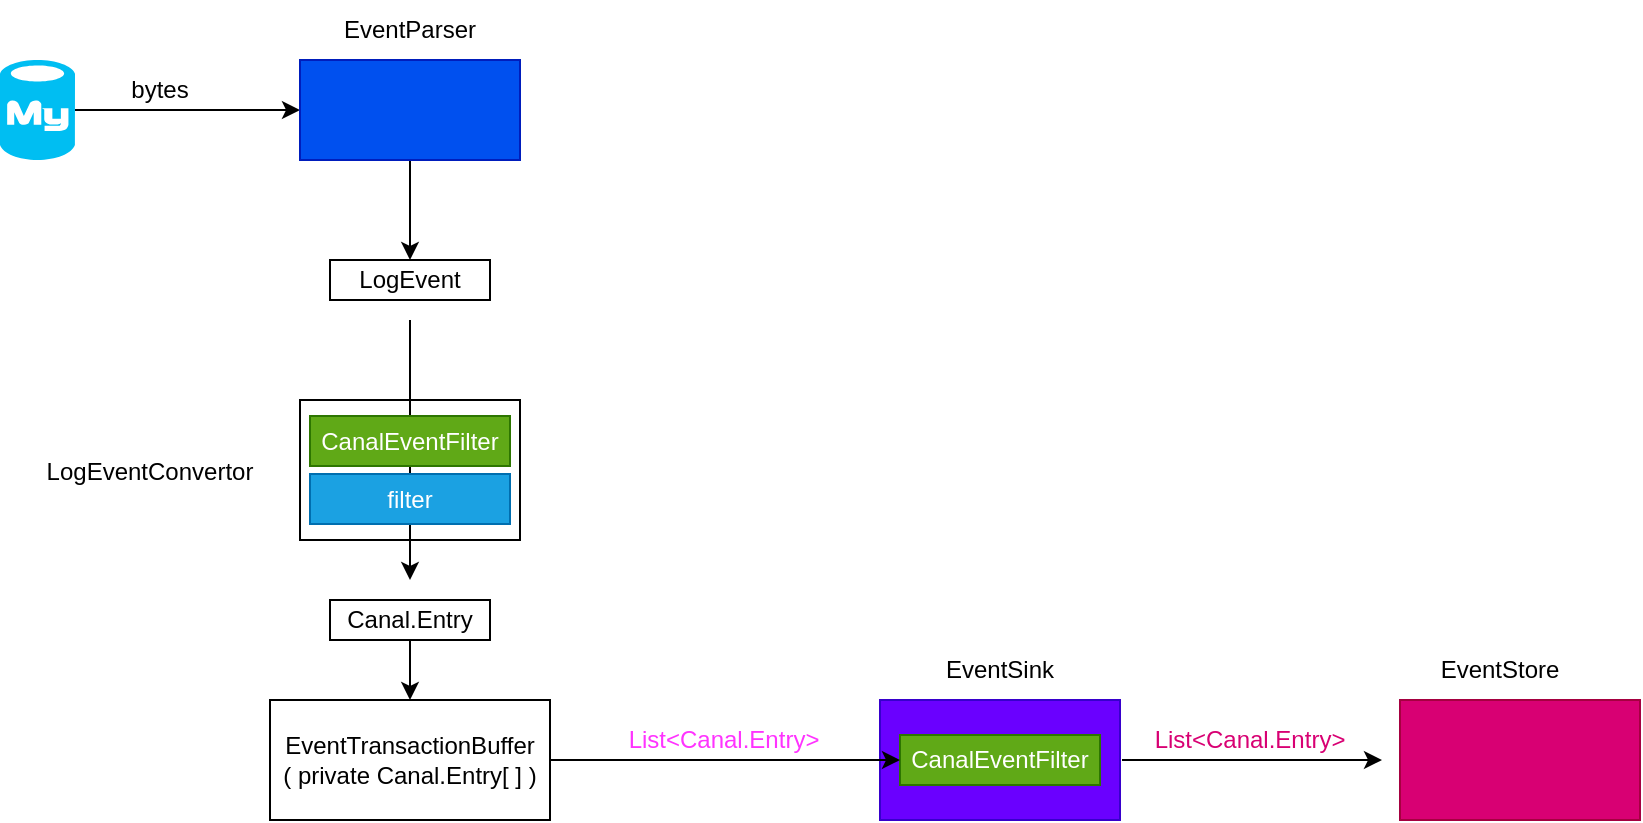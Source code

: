 <mxfile version="21.2.4" type="github">
  <diagram name="第 1 页" id="NyTdN3R4pWH1FEbbZ2PK">
    <mxGraphModel dx="1246" dy="518" grid="1" gridSize="10" guides="1" tooltips="1" connect="1" arrows="1" fold="1" page="1" pageScale="1" pageWidth="827" pageHeight="1169" math="0" shadow="0">
      <root>
        <mxCell id="0" />
        <mxCell id="1" parent="0" />
        <mxCell id="8ypZ_t7LDL61UNbeQllf-22" value="" style="rounded=0;whiteSpace=wrap;html=1;" vertex="1" parent="1">
          <mxGeometry x="220" y="300" width="110" height="70" as="geometry" />
        </mxCell>
        <mxCell id="8ypZ_t7LDL61UNbeQllf-30" style="edgeStyle=orthogonalEdgeStyle;rounded=0;orthogonalLoop=1;jettySize=auto;html=1;exitX=1;exitY=0.5;exitDx=0;exitDy=0;exitPerimeter=0;" edge="1" parent="1" source="8ypZ_t7LDL61UNbeQllf-3" target="8ypZ_t7LDL61UNbeQllf-5">
          <mxGeometry relative="1" as="geometry" />
        </mxCell>
        <mxCell id="8ypZ_t7LDL61UNbeQllf-3" value="" style="verticalLabelPosition=bottom;html=1;verticalAlign=top;align=center;strokeColor=none;fillColor=#00BEF2;shape=mxgraph.azure.mysql_database;" vertex="1" parent="1">
          <mxGeometry x="70" y="130" width="37.5" height="50" as="geometry" />
        </mxCell>
        <mxCell id="8ypZ_t7LDL61UNbeQllf-24" style="edgeStyle=orthogonalEdgeStyle;rounded=0;orthogonalLoop=1;jettySize=auto;html=1;entryX=0.5;entryY=0;entryDx=0;entryDy=0;" edge="1" parent="1" source="8ypZ_t7LDL61UNbeQllf-5" target="8ypZ_t7LDL61UNbeQllf-16">
          <mxGeometry relative="1" as="geometry">
            <mxPoint x="275" y="200" as="targetPoint" />
          </mxGeometry>
        </mxCell>
        <mxCell id="8ypZ_t7LDL61UNbeQllf-5" value="" style="rounded=0;whiteSpace=wrap;html=1;fillColor=#0050ef;fontColor=#ffffff;strokeColor=#001DBC;" vertex="1" parent="1">
          <mxGeometry x="220" y="130" width="110" height="50" as="geometry" />
        </mxCell>
        <mxCell id="8ypZ_t7LDL61UNbeQllf-7" value="bytes" style="text;html=1;strokeColor=none;fillColor=none;align=center;verticalAlign=middle;whiteSpace=wrap;rounded=0;" vertex="1" parent="1">
          <mxGeometry x="120" y="130" width="60" height="30" as="geometry" />
        </mxCell>
        <mxCell id="8ypZ_t7LDL61UNbeQllf-8" value="EventParser" style="text;html=1;strokeColor=none;fillColor=none;align=center;verticalAlign=middle;whiteSpace=wrap;rounded=0;" vertex="1" parent="1">
          <mxGeometry x="245" y="100" width="60" height="30" as="geometry" />
        </mxCell>
        <mxCell id="8ypZ_t7LDL61UNbeQllf-13" value="EventTransactionBuffer&lt;br&gt;( private Canal.Entry[ ] )" style="rounded=0;whiteSpace=wrap;html=1;" vertex="1" parent="1">
          <mxGeometry x="205" y="450" width="140" height="60" as="geometry" />
        </mxCell>
        <mxCell id="8ypZ_t7LDL61UNbeQllf-16" value="LogEvent" style="rounded=0;whiteSpace=wrap;html=1;" vertex="1" parent="1">
          <mxGeometry x="235" y="230" width="80" height="20" as="geometry" />
        </mxCell>
        <mxCell id="8ypZ_t7LDL61UNbeQllf-31" style="edgeStyle=orthogonalEdgeStyle;rounded=0;orthogonalLoop=1;jettySize=auto;html=1;entryX=0.5;entryY=0;entryDx=0;entryDy=0;" edge="1" parent="1" source="8ypZ_t7LDL61UNbeQllf-20" target="8ypZ_t7LDL61UNbeQllf-13">
          <mxGeometry relative="1" as="geometry" />
        </mxCell>
        <mxCell id="8ypZ_t7LDL61UNbeQllf-20" value="Canal.Entry" style="rounded=0;whiteSpace=wrap;html=1;" vertex="1" parent="1">
          <mxGeometry x="235" y="400" width="80" height="20" as="geometry" />
        </mxCell>
        <mxCell id="8ypZ_t7LDL61UNbeQllf-29" value="LogEventConvertor" style="text;html=1;strokeColor=none;fillColor=none;align=center;verticalAlign=middle;whiteSpace=wrap;rounded=0;" vertex="1" parent="1">
          <mxGeometry x="90" y="323" width="110" height="26" as="geometry" />
        </mxCell>
        <mxCell id="8ypZ_t7LDL61UNbeQllf-32" value="" style="rounded=0;whiteSpace=wrap;html=1;fillColor=#6a00ff;fontColor=#ffffff;strokeColor=#3700CC;" vertex="1" parent="1">
          <mxGeometry x="510" y="450" width="120" height="60" as="geometry" />
        </mxCell>
        <mxCell id="8ypZ_t7LDL61UNbeQllf-34" value="List&amp;lt;Canal.Entry&amp;gt;" style="text;html=1;strokeColor=none;fillColor=none;align=center;verticalAlign=middle;whiteSpace=wrap;rounded=0;fontColor=#FF33FF;" vertex="1" parent="1">
          <mxGeometry x="384" y="460" width="96" height="20" as="geometry" />
        </mxCell>
        <mxCell id="8ypZ_t7LDL61UNbeQllf-35" value="EventSink" style="text;html=1;strokeColor=none;fillColor=none;align=center;verticalAlign=middle;whiteSpace=wrap;rounded=0;" vertex="1" parent="1">
          <mxGeometry x="540" y="420" width="60" height="30" as="geometry" />
        </mxCell>
        <mxCell id="8ypZ_t7LDL61UNbeQllf-37" style="edgeStyle=orthogonalEdgeStyle;rounded=0;orthogonalLoop=1;jettySize=auto;html=1;" edge="1" parent="1">
          <mxGeometry relative="1" as="geometry">
            <mxPoint x="761" y="480" as="targetPoint" />
            <mxPoint x="631" y="480" as="sourcePoint" />
          </mxGeometry>
        </mxCell>
        <mxCell id="8ypZ_t7LDL61UNbeQllf-36" value="CanalEventFilter" style="rounded=0;whiteSpace=wrap;html=1;fillColor=#60a917;fontColor=#ffffff;strokeColor=#2D7600;" vertex="1" parent="1">
          <mxGeometry x="520" y="467.5" width="100" height="25" as="geometry" />
        </mxCell>
        <mxCell id="8ypZ_t7LDL61UNbeQllf-33" style="edgeStyle=orthogonalEdgeStyle;rounded=0;orthogonalLoop=1;jettySize=auto;html=1;" edge="1" parent="1" source="8ypZ_t7LDL61UNbeQllf-13">
          <mxGeometry relative="1" as="geometry">
            <mxPoint x="520" y="480" as="targetPoint" />
          </mxGeometry>
        </mxCell>
        <mxCell id="8ypZ_t7LDL61UNbeQllf-38" value="List&amp;lt;Canal.Entry&amp;gt;" style="text;html=1;strokeColor=none;fillColor=none;align=center;verticalAlign=middle;whiteSpace=wrap;rounded=0;fontColor=#d80073;" vertex="1" parent="1">
          <mxGeometry x="660" y="455" width="70" height="30" as="geometry" />
        </mxCell>
        <mxCell id="8ypZ_t7LDL61UNbeQllf-39" value="" style="rounded=0;whiteSpace=wrap;html=1;fillColor=#d80073;fontColor=#ffffff;strokeColor=#A50040;" vertex="1" parent="1">
          <mxGeometry x="770" y="450" width="120" height="60" as="geometry" />
        </mxCell>
        <mxCell id="8ypZ_t7LDL61UNbeQllf-40" value="EventStore" style="text;html=1;strokeColor=none;fillColor=none;align=center;verticalAlign=middle;whiteSpace=wrap;rounded=0;" vertex="1" parent="1">
          <mxGeometry x="790" y="420" width="60" height="30" as="geometry" />
        </mxCell>
        <mxCell id="8ypZ_t7LDL61UNbeQllf-41" value="" style="edgeStyle=orthogonalEdgeStyle;rounded=0;orthogonalLoop=1;jettySize=auto;html=1;" edge="1" parent="1">
          <mxGeometry relative="1" as="geometry">
            <mxPoint x="275" y="390" as="targetPoint" />
            <mxPoint x="275" y="260" as="sourcePoint" />
          </mxGeometry>
        </mxCell>
        <mxCell id="8ypZ_t7LDL61UNbeQllf-44" value="CanalEventFilter" style="rounded=0;whiteSpace=wrap;html=1;fillColor=#60a917;fontColor=#ffffff;strokeColor=#2D7600;" vertex="1" parent="1">
          <mxGeometry x="225" y="308" width="100" height="25" as="geometry" />
        </mxCell>
        <mxCell id="8ypZ_t7LDL61UNbeQllf-47" value="filter" style="rounded=0;whiteSpace=wrap;html=1;fillColor=#1ba1e2;fontColor=#ffffff;strokeColor=#006EAF;" vertex="1" parent="1">
          <mxGeometry x="225" y="337" width="100" height="25" as="geometry" />
        </mxCell>
      </root>
    </mxGraphModel>
  </diagram>
</mxfile>
